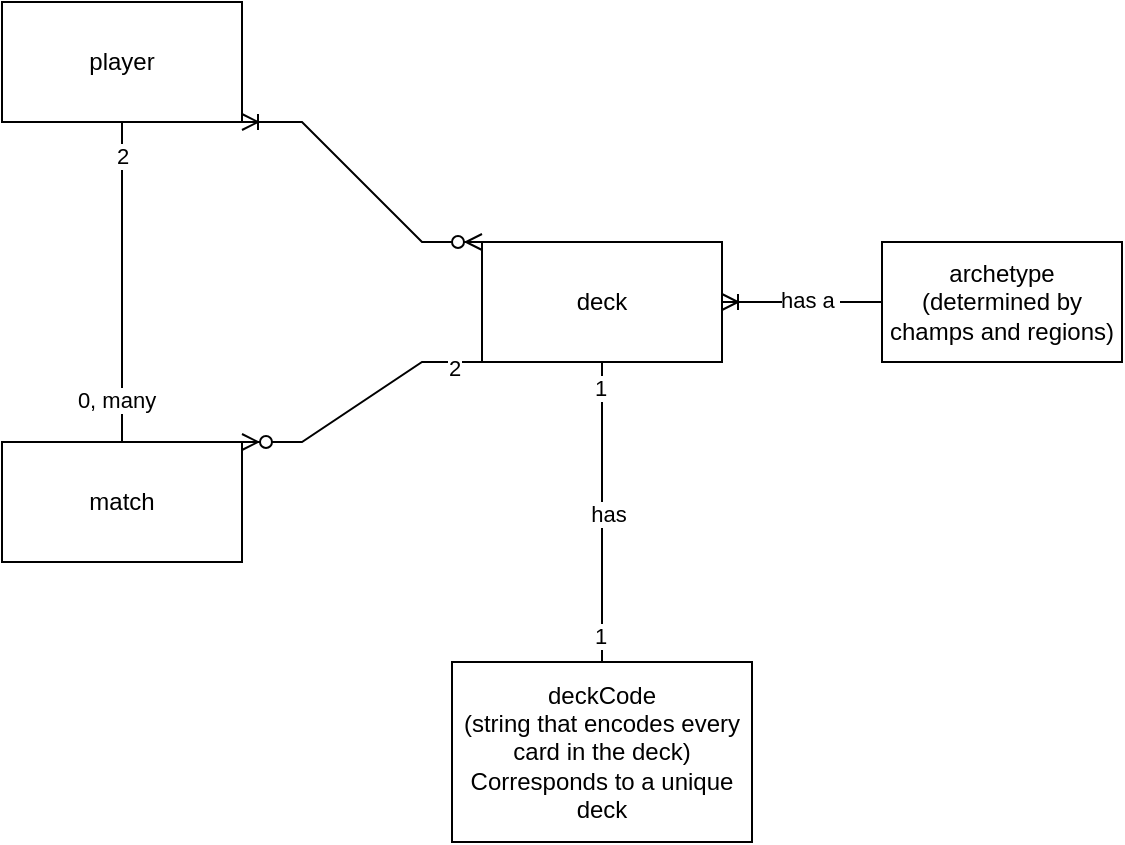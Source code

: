 <mxfile version="22.1.21" type="device">
  <diagram name="Page-1" id="xaL-XLHe2RaF61SG50eS">
    <mxGraphModel dx="540" dy="1022" grid="1" gridSize="10" guides="1" tooltips="1" connect="1" arrows="1" fold="1" page="1" pageScale="1" pageWidth="850" pageHeight="1100" math="0" shadow="0">
      <root>
        <mxCell id="0" />
        <mxCell id="1" parent="0" />
        <mxCell id="BYrHaeywXYG37cz7llwu-2" value="deck" style="rounded=0;whiteSpace=wrap;html=1;" vertex="1" parent="1">
          <mxGeometry x="240" y="380" width="120" height="60" as="geometry" />
        </mxCell>
        <mxCell id="BYrHaeywXYG37cz7llwu-3" value="archetype&lt;br&gt;(determined by champs and regions)" style="rounded=0;whiteSpace=wrap;html=1;" vertex="1" parent="1">
          <mxGeometry x="440" y="380" width="120" height="60" as="geometry" />
        </mxCell>
        <mxCell id="BYrHaeywXYG37cz7llwu-4" value="" style="edgeStyle=entityRelationEdgeStyle;fontSize=12;html=1;endArrow=ERoneToMany;rounded=0;entryX=1;entryY=0.5;entryDx=0;entryDy=0;" edge="1" parent="1" source="BYrHaeywXYG37cz7llwu-3" target="BYrHaeywXYG37cz7llwu-2">
          <mxGeometry width="100" height="100" relative="1" as="geometry">
            <mxPoint x="290" y="670" as="sourcePoint" />
            <mxPoint x="390" y="570" as="targetPoint" />
          </mxGeometry>
        </mxCell>
        <mxCell id="BYrHaeywXYG37cz7llwu-7" value="has a&amp;nbsp;" style="edgeLabel;html=1;align=center;verticalAlign=middle;resizable=0;points=[];" vertex="1" connectable="0" parent="BYrHaeywXYG37cz7llwu-4">
          <mxGeometry x="-0.1" y="-1" relative="1" as="geometry">
            <mxPoint as="offset" />
          </mxGeometry>
        </mxCell>
        <mxCell id="BYrHaeywXYG37cz7llwu-10" value="deckCode&lt;br&gt;(string that encodes every card in the deck) Corresponds to a unique deck" style="rounded=0;whiteSpace=wrap;html=1;" vertex="1" parent="1">
          <mxGeometry x="225" y="590" width="150" height="90" as="geometry" />
        </mxCell>
        <mxCell id="BYrHaeywXYG37cz7llwu-14" value="match" style="rounded=0;whiteSpace=wrap;html=1;" vertex="1" parent="1">
          <mxGeometry y="480" width="120" height="60" as="geometry" />
        </mxCell>
        <mxCell id="BYrHaeywXYG37cz7llwu-15" value="player" style="rounded=0;whiteSpace=wrap;html=1;" vertex="1" parent="1">
          <mxGeometry y="260" width="120" height="60" as="geometry" />
        </mxCell>
        <mxCell id="BYrHaeywXYG37cz7llwu-30" value="" style="edgeStyle=entityRelationEdgeStyle;fontSize=12;html=1;endArrow=ERoneToMany;startArrow=ERzeroToMany;rounded=0;exitX=0;exitY=0;exitDx=0;exitDy=0;entryX=1;entryY=1;entryDx=0;entryDy=0;" edge="1" parent="1" source="BYrHaeywXYG37cz7llwu-2" target="BYrHaeywXYG37cz7llwu-15">
          <mxGeometry width="100" height="100" relative="1" as="geometry">
            <mxPoint x="110" y="590" as="sourcePoint" />
            <mxPoint x="250" y="270" as="targetPoint" />
          </mxGeometry>
        </mxCell>
        <mxCell id="BYrHaeywXYG37cz7llwu-31" value="" style="edgeStyle=entityRelationEdgeStyle;fontSize=12;html=1;endArrow=ERzeroToMany;endFill=1;rounded=0;entryX=1;entryY=0;entryDx=0;entryDy=0;exitX=0;exitY=1;exitDx=0;exitDy=0;" edge="1" parent="1" source="BYrHaeywXYG37cz7llwu-2" target="BYrHaeywXYG37cz7llwu-14">
          <mxGeometry width="100" height="100" relative="1" as="geometry">
            <mxPoint x="160" y="460" as="sourcePoint" />
            <mxPoint x="210" y="490" as="targetPoint" />
          </mxGeometry>
        </mxCell>
        <mxCell id="BYrHaeywXYG37cz7llwu-32" value="2" style="edgeLabel;html=1;align=center;verticalAlign=middle;resizable=0;points=[];" vertex="1" connectable="0" parent="BYrHaeywXYG37cz7llwu-31">
          <mxGeometry x="-0.79" y="3" relative="1" as="geometry">
            <mxPoint as="offset" />
          </mxGeometry>
        </mxCell>
        <mxCell id="BYrHaeywXYG37cz7llwu-36" value="" style="endArrow=none;html=1;rounded=0;exitX=0.5;exitY=0;exitDx=0;exitDy=0;entryX=0.5;entryY=1;entryDx=0;entryDy=0;" edge="1" parent="1" source="BYrHaeywXYG37cz7llwu-14" target="BYrHaeywXYG37cz7llwu-15">
          <mxGeometry width="50" height="50" relative="1" as="geometry">
            <mxPoint x="140" y="560" as="sourcePoint" />
            <mxPoint x="190" y="510" as="targetPoint" />
          </mxGeometry>
        </mxCell>
        <mxCell id="BYrHaeywXYG37cz7llwu-37" value="2" style="edgeLabel;html=1;align=center;verticalAlign=middle;resizable=0;points=[];" vertex="1" connectable="0" parent="BYrHaeywXYG37cz7llwu-36">
          <mxGeometry x="0.79" relative="1" as="geometry">
            <mxPoint as="offset" />
          </mxGeometry>
        </mxCell>
        <mxCell id="BYrHaeywXYG37cz7llwu-38" value="0, many" style="edgeLabel;html=1;align=center;verticalAlign=middle;resizable=0;points=[];" vertex="1" connectable="0" parent="BYrHaeywXYG37cz7llwu-36">
          <mxGeometry x="-0.735" y="3" relative="1" as="geometry">
            <mxPoint as="offset" />
          </mxGeometry>
        </mxCell>
        <mxCell id="BYrHaeywXYG37cz7llwu-42" value="" style="endArrow=none;html=1;rounded=0;exitX=0.5;exitY=0;exitDx=0;exitDy=0;entryX=0.5;entryY=1;entryDx=0;entryDy=0;" edge="1" parent="1">
          <mxGeometry width="50" height="50" relative="1" as="geometry">
            <mxPoint x="300.0" y="590" as="sourcePoint" />
            <mxPoint x="300.0" y="440" as="targetPoint" />
          </mxGeometry>
        </mxCell>
        <mxCell id="BYrHaeywXYG37cz7llwu-43" value="1" style="edgeLabel;html=1;align=center;verticalAlign=middle;resizable=0;points=[];" vertex="1" connectable="0" parent="BYrHaeywXYG37cz7llwu-42">
          <mxGeometry x="0.827" y="1" relative="1" as="geometry">
            <mxPoint as="offset" />
          </mxGeometry>
        </mxCell>
        <mxCell id="BYrHaeywXYG37cz7llwu-44" value="1" style="edgeLabel;html=1;align=center;verticalAlign=middle;resizable=0;points=[];" vertex="1" connectable="0" parent="BYrHaeywXYG37cz7llwu-42">
          <mxGeometry x="-0.828" y="1" relative="1" as="geometry">
            <mxPoint as="offset" />
          </mxGeometry>
        </mxCell>
        <mxCell id="BYrHaeywXYG37cz7llwu-45" value="has" style="edgeLabel;html=1;align=center;verticalAlign=middle;resizable=0;points=[];" vertex="1" connectable="0" parent="BYrHaeywXYG37cz7llwu-42">
          <mxGeometry x="-0.014" y="-3" relative="1" as="geometry">
            <mxPoint as="offset" />
          </mxGeometry>
        </mxCell>
      </root>
    </mxGraphModel>
  </diagram>
</mxfile>
